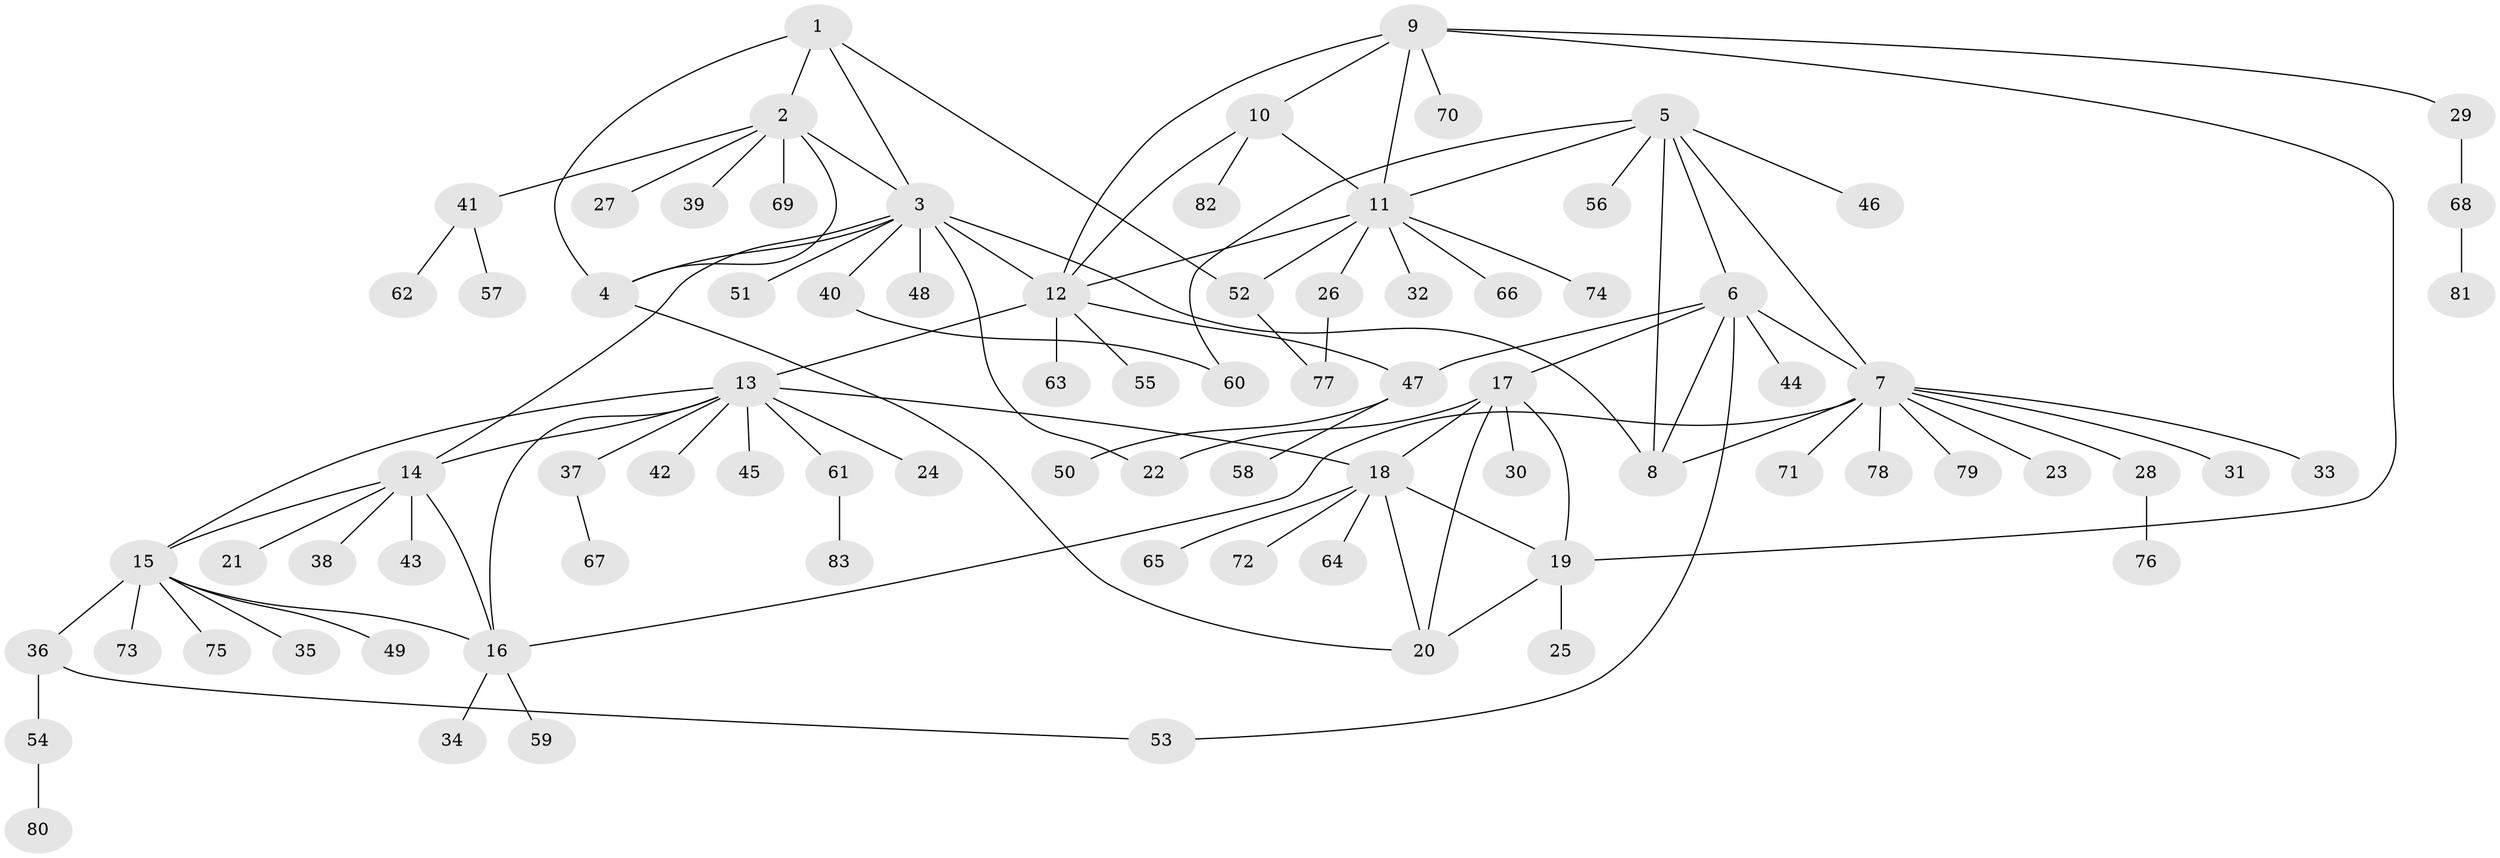 // Generated by graph-tools (version 1.1) at 2025/02/03/09/25 03:02:51]
// undirected, 83 vertices, 109 edges
graph export_dot {
graph [start="1"]
  node [color=gray90,style=filled];
  1;
  2;
  3;
  4;
  5;
  6;
  7;
  8;
  9;
  10;
  11;
  12;
  13;
  14;
  15;
  16;
  17;
  18;
  19;
  20;
  21;
  22;
  23;
  24;
  25;
  26;
  27;
  28;
  29;
  30;
  31;
  32;
  33;
  34;
  35;
  36;
  37;
  38;
  39;
  40;
  41;
  42;
  43;
  44;
  45;
  46;
  47;
  48;
  49;
  50;
  51;
  52;
  53;
  54;
  55;
  56;
  57;
  58;
  59;
  60;
  61;
  62;
  63;
  64;
  65;
  66;
  67;
  68;
  69;
  70;
  71;
  72;
  73;
  74;
  75;
  76;
  77;
  78;
  79;
  80;
  81;
  82;
  83;
  1 -- 2;
  1 -- 3;
  1 -- 4;
  1 -- 52;
  2 -- 3;
  2 -- 4;
  2 -- 27;
  2 -- 39;
  2 -- 41;
  2 -- 69;
  3 -- 4;
  3 -- 8;
  3 -- 12;
  3 -- 14;
  3 -- 22;
  3 -- 40;
  3 -- 48;
  3 -- 51;
  4 -- 20;
  5 -- 6;
  5 -- 7;
  5 -- 8;
  5 -- 11;
  5 -- 46;
  5 -- 56;
  5 -- 60;
  6 -- 7;
  6 -- 8;
  6 -- 17;
  6 -- 44;
  6 -- 47;
  6 -- 53;
  7 -- 8;
  7 -- 16;
  7 -- 23;
  7 -- 28;
  7 -- 31;
  7 -- 33;
  7 -- 71;
  7 -- 78;
  7 -- 79;
  9 -- 10;
  9 -- 11;
  9 -- 12;
  9 -- 19;
  9 -- 29;
  9 -- 70;
  10 -- 11;
  10 -- 12;
  10 -- 82;
  11 -- 12;
  11 -- 26;
  11 -- 32;
  11 -- 52;
  11 -- 66;
  11 -- 74;
  12 -- 13;
  12 -- 47;
  12 -- 55;
  12 -- 63;
  13 -- 14;
  13 -- 15;
  13 -- 16;
  13 -- 18;
  13 -- 24;
  13 -- 37;
  13 -- 42;
  13 -- 45;
  13 -- 61;
  14 -- 15;
  14 -- 16;
  14 -- 21;
  14 -- 38;
  14 -- 43;
  15 -- 16;
  15 -- 35;
  15 -- 36;
  15 -- 49;
  15 -- 73;
  15 -- 75;
  16 -- 34;
  16 -- 59;
  17 -- 18;
  17 -- 19;
  17 -- 20;
  17 -- 22;
  17 -- 30;
  18 -- 19;
  18 -- 20;
  18 -- 64;
  18 -- 65;
  18 -- 72;
  19 -- 20;
  19 -- 25;
  26 -- 77;
  28 -- 76;
  29 -- 68;
  36 -- 53;
  36 -- 54;
  37 -- 67;
  40 -- 60;
  41 -- 57;
  41 -- 62;
  47 -- 50;
  47 -- 58;
  52 -- 77;
  54 -- 80;
  61 -- 83;
  68 -- 81;
}
